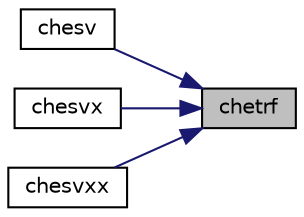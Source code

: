 digraph "chetrf"
{
 // LATEX_PDF_SIZE
  edge [fontname="Helvetica",fontsize="10",labelfontname="Helvetica",labelfontsize="10"];
  node [fontname="Helvetica",fontsize="10",shape=record];
  rankdir="RL";
  Node1 [label="chetrf",height=0.2,width=0.4,color="black", fillcolor="grey75", style="filled", fontcolor="black",tooltip="CHETRF"];
  Node1 -> Node2 [dir="back",color="midnightblue",fontsize="10",style="solid",fontname="Helvetica"];
  Node2 [label="chesv",height=0.2,width=0.4,color="black", fillcolor="white", style="filled",URL="$chesv_8f.html#af8cd44fa8c6239031e5a6a1c3694a75b",tooltip="CHESV computes the solution to system of linear equations A * X = B for HE matrices"];
  Node1 -> Node3 [dir="back",color="midnightblue",fontsize="10",style="solid",fontname="Helvetica"];
  Node3 [label="chesvx",height=0.2,width=0.4,color="black", fillcolor="white", style="filled",URL="$chesvx_8f.html#ac0259fd948caa122aa7bcad0d78ed300",tooltip="CHESVX computes the solution to system of linear equations A * X = B for HE matrices"];
  Node1 -> Node4 [dir="back",color="midnightblue",fontsize="10",style="solid",fontname="Helvetica"];
  Node4 [label="chesvxx",height=0.2,width=0.4,color="black", fillcolor="white", style="filled",URL="$chesvxx_8f.html#a362015bddbaafb0fe959ee14a9b9785b",tooltip="CHESVXX computes the solution to system of linear equations A * X = B for HE matrices"];
}
